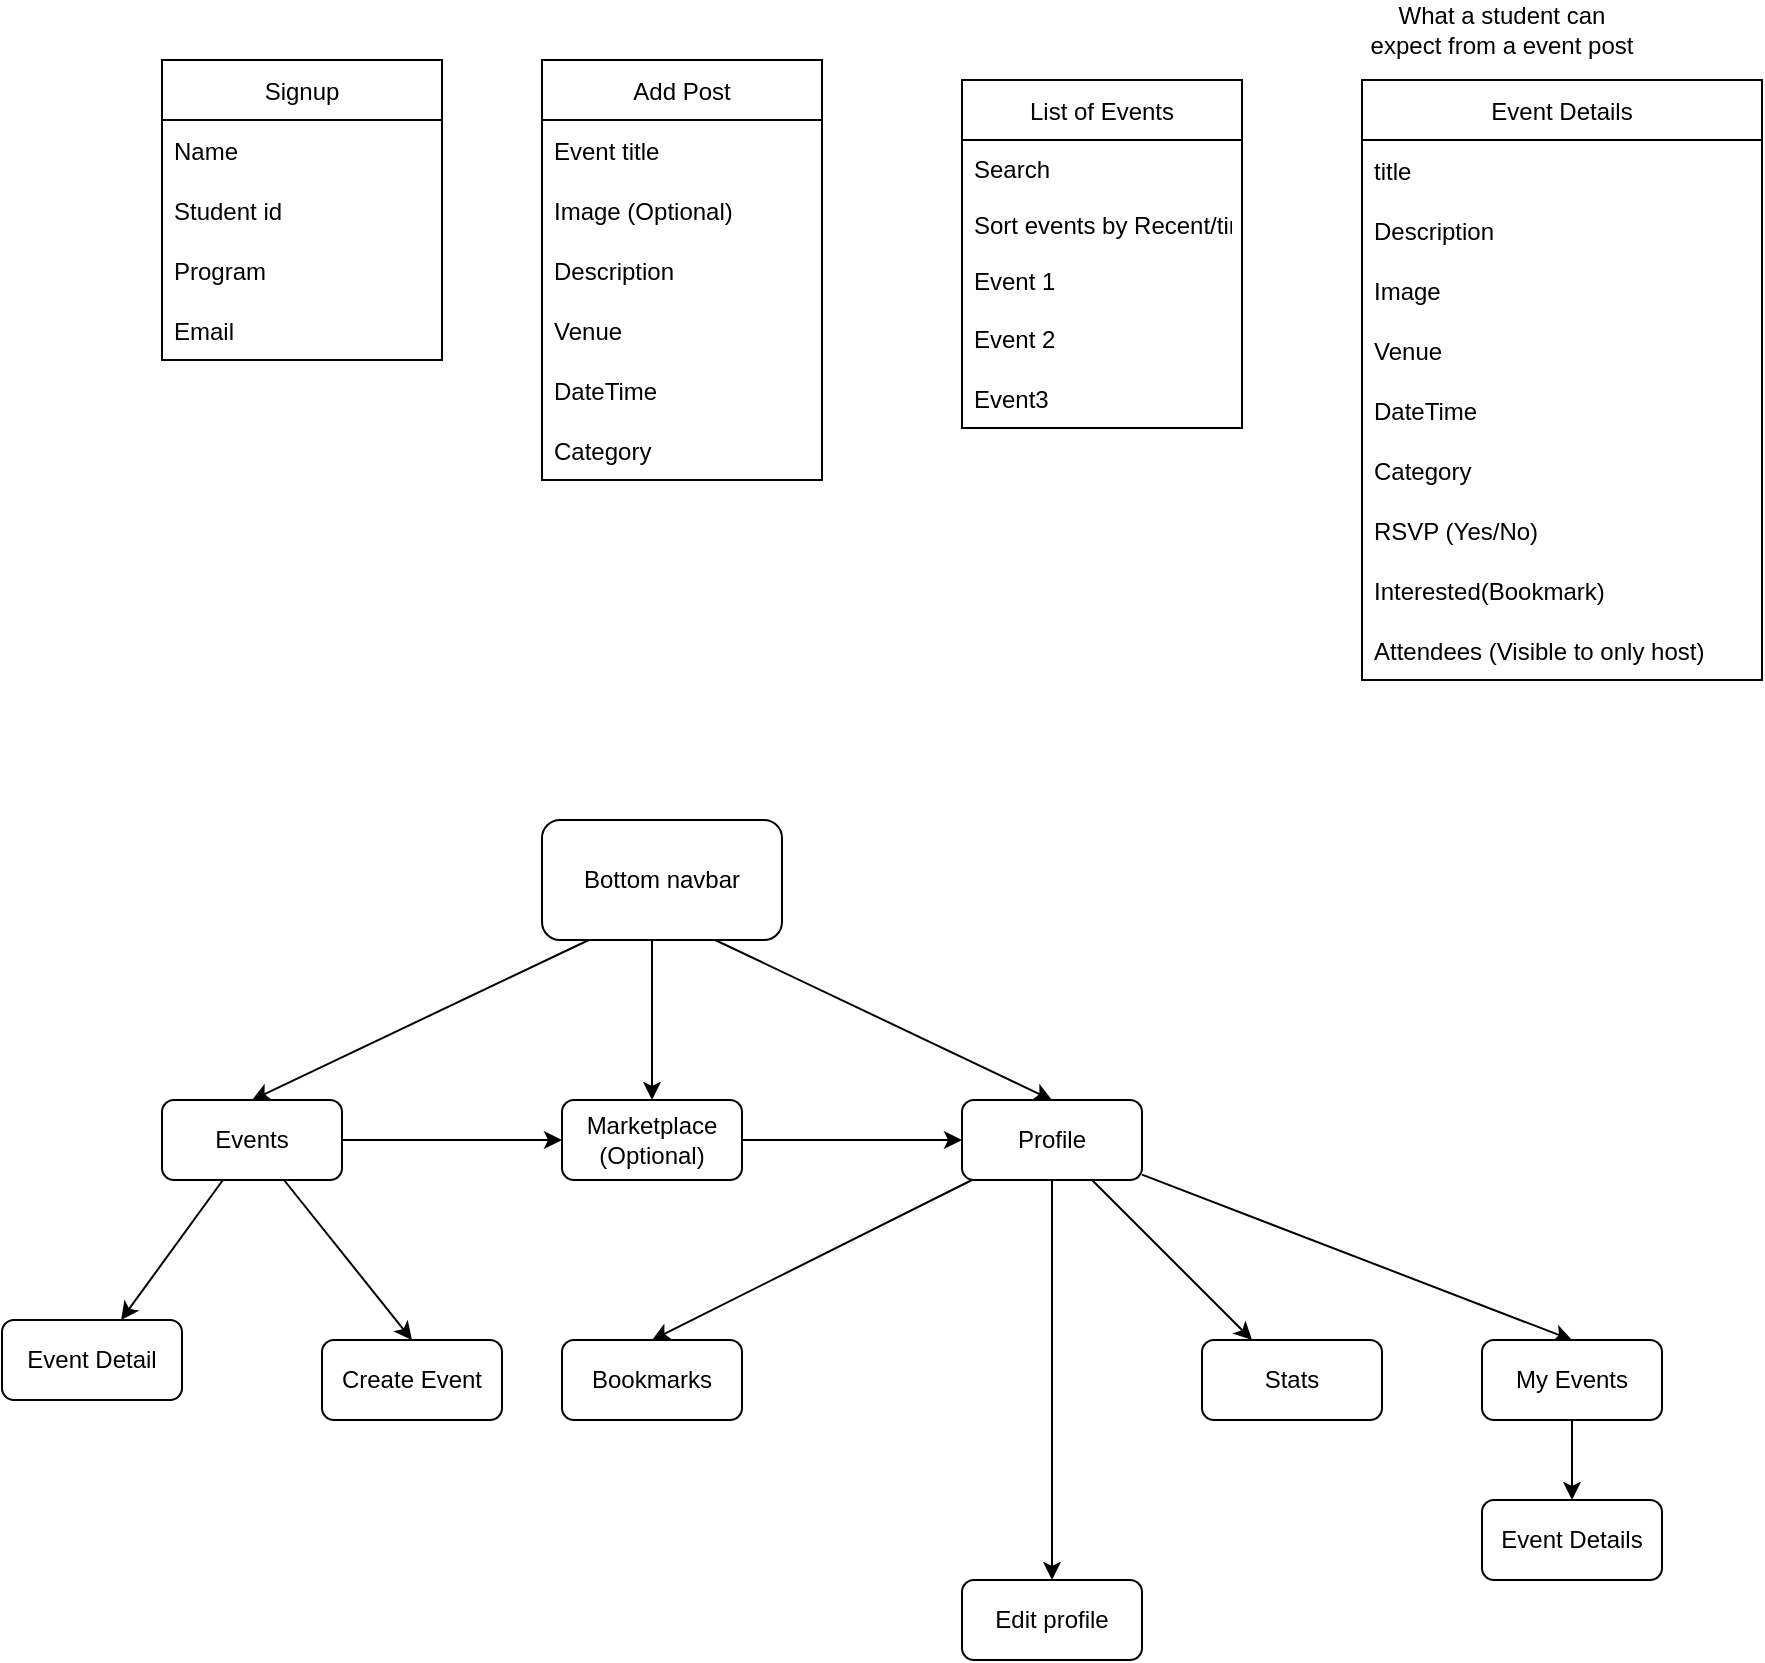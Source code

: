 <mxfile>
    <diagram id="WZWgRQ6d6za5VYxM8k4h" name="Page-1">
        <mxGraphModel dx="1906" dy="1700" grid="1" gridSize="10" guides="1" tooltips="1" connect="1" arrows="1" fold="1" page="1" pageScale="1" pageWidth="850" pageHeight="1100" math="0" shadow="0">
            <root>
                <mxCell id="0"/>
                <mxCell id="1" parent="0"/>
                <mxCell id="7" value="Signup" style="swimlane;fontStyle=0;childLayout=stackLayout;horizontal=1;startSize=30;horizontalStack=0;resizeParent=1;resizeParentMax=0;resizeLast=0;collapsible=1;marginBottom=0;" parent="1" vertex="1">
                    <mxGeometry x="40" width="140" height="150" as="geometry"/>
                </mxCell>
                <mxCell id="8" value="Name" style="text;strokeColor=none;fillColor=none;align=left;verticalAlign=middle;spacingLeft=4;spacingRight=4;overflow=hidden;points=[[0,0.5],[1,0.5]];portConstraint=eastwest;rotatable=0;" parent="7" vertex="1">
                    <mxGeometry y="30" width="140" height="30" as="geometry"/>
                </mxCell>
                <mxCell id="9" value="Student id" style="text;strokeColor=none;fillColor=none;align=left;verticalAlign=middle;spacingLeft=4;spacingRight=4;overflow=hidden;points=[[0,0.5],[1,0.5]];portConstraint=eastwest;rotatable=0;" parent="7" vertex="1">
                    <mxGeometry y="60" width="140" height="30" as="geometry"/>
                </mxCell>
                <mxCell id="10" value="Program" style="text;strokeColor=none;fillColor=none;align=left;verticalAlign=middle;spacingLeft=4;spacingRight=4;overflow=hidden;points=[[0,0.5],[1,0.5]];portConstraint=eastwest;rotatable=0;" parent="7" vertex="1">
                    <mxGeometry y="90" width="140" height="30" as="geometry"/>
                </mxCell>
                <mxCell id="11" value="Email" style="text;strokeColor=none;fillColor=none;align=left;verticalAlign=middle;spacingLeft=4;spacingRight=4;overflow=hidden;points=[[0,0.5],[1,0.5]];portConstraint=eastwest;rotatable=0;" parent="7" vertex="1">
                    <mxGeometry y="120" width="140" height="30" as="geometry"/>
                </mxCell>
                <mxCell id="12" value="Add Post" style="swimlane;fontStyle=0;childLayout=stackLayout;horizontal=1;startSize=30;horizontalStack=0;resizeParent=1;resizeParentMax=0;resizeLast=0;collapsible=1;marginBottom=0;" parent="1" vertex="1">
                    <mxGeometry x="230" width="140" height="210" as="geometry"/>
                </mxCell>
                <mxCell id="13" value="Event title" style="text;strokeColor=none;fillColor=none;align=left;verticalAlign=middle;spacingLeft=4;spacingRight=4;overflow=hidden;points=[[0,0.5],[1,0.5]];portConstraint=eastwest;rotatable=0;" parent="12" vertex="1">
                    <mxGeometry y="30" width="140" height="30" as="geometry"/>
                </mxCell>
                <mxCell id="26" value="Image (Optional)" style="text;strokeColor=none;fillColor=none;align=left;verticalAlign=middle;spacingLeft=4;spacingRight=4;overflow=hidden;points=[[0,0.5],[1,0.5]];portConstraint=eastwest;rotatable=0;" parent="12" vertex="1">
                    <mxGeometry y="60" width="140" height="30" as="geometry"/>
                </mxCell>
                <mxCell id="14" value="Description" style="text;strokeColor=none;fillColor=none;align=left;verticalAlign=middle;spacingLeft=4;spacingRight=4;overflow=hidden;points=[[0,0.5],[1,0.5]];portConstraint=eastwest;rotatable=0;" parent="12" vertex="1">
                    <mxGeometry y="90" width="140" height="30" as="geometry"/>
                </mxCell>
                <mxCell id="16" value="Venue" style="text;strokeColor=none;fillColor=none;align=left;verticalAlign=middle;spacingLeft=4;spacingRight=4;overflow=hidden;points=[[0,0.5],[1,0.5]];portConstraint=eastwest;rotatable=0;" parent="12" vertex="1">
                    <mxGeometry y="120" width="140" height="30" as="geometry"/>
                </mxCell>
                <mxCell id="15" value="DateTime" style="text;strokeColor=none;fillColor=none;align=left;verticalAlign=middle;spacingLeft=4;spacingRight=4;overflow=hidden;points=[[0,0.5],[1,0.5]];portConstraint=eastwest;rotatable=0;" parent="12" vertex="1">
                    <mxGeometry y="150" width="140" height="30" as="geometry"/>
                </mxCell>
                <mxCell id="30" value="Category" style="text;strokeColor=none;fillColor=none;align=left;verticalAlign=middle;spacingLeft=4;spacingRight=4;overflow=hidden;points=[[0,0.5],[1,0.5]];portConstraint=eastwest;rotatable=0;" parent="12" vertex="1">
                    <mxGeometry y="180" width="140" height="30" as="geometry"/>
                </mxCell>
                <mxCell id="17" value="List of Events" style="swimlane;fontStyle=0;childLayout=stackLayout;horizontal=1;startSize=30;horizontalStack=0;resizeParent=1;resizeParentMax=0;resizeLast=0;collapsible=1;marginBottom=0;" parent="1" vertex="1">
                    <mxGeometry x="440" y="10" width="140" height="174" as="geometry"/>
                </mxCell>
                <mxCell id="36" value="Search" style="text;strokeColor=none;fillColor=none;align=left;verticalAlign=middle;spacingLeft=4;spacingRight=4;overflow=hidden;points=[[0,0.5],[1,0.5]];portConstraint=eastwest;rotatable=0;" parent="17" vertex="1">
                    <mxGeometry y="30" width="140" height="28" as="geometry"/>
                </mxCell>
                <mxCell id="35" value="Sort events by Recent/time" style="text;strokeColor=none;fillColor=none;align=left;verticalAlign=middle;spacingLeft=4;spacingRight=4;overflow=hidden;points=[[0,0.5],[1,0.5]];portConstraint=eastwest;rotatable=0;" parent="17" vertex="1">
                    <mxGeometry y="58" width="140" height="28" as="geometry"/>
                </mxCell>
                <mxCell id="18" value="Event 1" style="text;strokeColor=none;fillColor=none;align=left;verticalAlign=middle;spacingLeft=4;spacingRight=4;overflow=hidden;points=[[0,0.5],[1,0.5]];portConstraint=eastwest;rotatable=0;" parent="17" vertex="1">
                    <mxGeometry y="86" width="140" height="28" as="geometry"/>
                </mxCell>
                <mxCell id="19" value="Event 2" style="text;strokeColor=none;fillColor=none;align=left;verticalAlign=middle;spacingLeft=4;spacingRight=4;overflow=hidden;points=[[0,0.5],[1,0.5]];portConstraint=eastwest;rotatable=0;" parent="17" vertex="1">
                    <mxGeometry y="114" width="140" height="30" as="geometry"/>
                </mxCell>
                <mxCell id="20" value="Event3" style="text;strokeColor=none;fillColor=none;align=left;verticalAlign=middle;spacingLeft=4;spacingRight=4;overflow=hidden;points=[[0,0.5],[1,0.5]];portConstraint=eastwest;rotatable=0;" parent="17" vertex="1">
                    <mxGeometry y="144" width="140" height="30" as="geometry"/>
                </mxCell>
                <mxCell id="22" value="Event Details" style="swimlane;fontStyle=0;childLayout=stackLayout;horizontal=1;startSize=30;horizontalStack=0;resizeParent=1;resizeParentMax=0;resizeLast=0;collapsible=1;marginBottom=0;" parent="1" vertex="1">
                    <mxGeometry x="640" y="10" width="200" height="300" as="geometry"/>
                </mxCell>
                <mxCell id="23" value="title" style="text;strokeColor=none;fillColor=none;align=left;verticalAlign=middle;spacingLeft=4;spacingRight=4;overflow=hidden;points=[[0,0.5],[1,0.5]];portConstraint=eastwest;rotatable=0;" parent="22" vertex="1">
                    <mxGeometry y="30" width="200" height="30" as="geometry"/>
                </mxCell>
                <mxCell id="24" value="Description" style="text;strokeColor=none;fillColor=none;align=left;verticalAlign=middle;spacingLeft=4;spacingRight=4;overflow=hidden;points=[[0,0.5],[1,0.5]];portConstraint=eastwest;rotatable=0;" parent="22" vertex="1">
                    <mxGeometry y="60" width="200" height="30" as="geometry"/>
                </mxCell>
                <mxCell id="25" value="Image" style="text;strokeColor=none;fillColor=none;align=left;verticalAlign=middle;spacingLeft=4;spacingRight=4;overflow=hidden;points=[[0,0.5],[1,0.5]];portConstraint=eastwest;rotatable=0;" parent="22" vertex="1">
                    <mxGeometry y="90" width="200" height="30" as="geometry"/>
                </mxCell>
                <mxCell id="29" value="Venue" style="text;strokeColor=none;fillColor=none;align=left;verticalAlign=middle;spacingLeft=4;spacingRight=4;overflow=hidden;points=[[0,0.5],[1,0.5]];portConstraint=eastwest;rotatable=0;" parent="22" vertex="1">
                    <mxGeometry y="120" width="200" height="30" as="geometry"/>
                </mxCell>
                <mxCell id="28" value="DateTime" style="text;strokeColor=none;fillColor=none;align=left;verticalAlign=middle;spacingLeft=4;spacingRight=4;overflow=hidden;points=[[0,0.5],[1,0.5]];portConstraint=eastwest;rotatable=0;" parent="22" vertex="1">
                    <mxGeometry y="150" width="200" height="30" as="geometry"/>
                </mxCell>
                <mxCell id="27" value="Category" style="text;strokeColor=none;fillColor=none;align=left;verticalAlign=middle;spacingLeft=4;spacingRight=4;overflow=hidden;points=[[0,0.5],[1,0.5]];portConstraint=eastwest;rotatable=0;" parent="22" vertex="1">
                    <mxGeometry y="180" width="200" height="30" as="geometry"/>
                </mxCell>
                <mxCell id="31" value="RSVP (Yes/No)" style="text;strokeColor=none;fillColor=none;align=left;verticalAlign=middle;spacingLeft=4;spacingRight=4;overflow=hidden;points=[[0,0.5],[1,0.5]];portConstraint=eastwest;rotatable=0;" parent="22" vertex="1">
                    <mxGeometry y="210" width="200" height="30" as="geometry"/>
                </mxCell>
                <mxCell id="32" value="Interested(Bookmark)" style="text;strokeColor=none;fillColor=none;align=left;verticalAlign=middle;spacingLeft=4;spacingRight=4;overflow=hidden;points=[[0,0.5],[1,0.5]];portConstraint=eastwest;rotatable=0;" parent="22" vertex="1">
                    <mxGeometry y="240" width="200" height="30" as="geometry"/>
                </mxCell>
                <mxCell id="65" value="Attendees (Visible to only host)" style="text;strokeColor=none;fillColor=none;align=left;verticalAlign=middle;spacingLeft=4;spacingRight=4;overflow=hidden;points=[[0,0.5],[1,0.5]];portConstraint=eastwest;rotatable=0;" parent="22" vertex="1">
                    <mxGeometry y="270" width="200" height="30" as="geometry"/>
                </mxCell>
                <mxCell id="33" value="What a student can expect from a event post" style="text;html=1;strokeColor=none;fillColor=none;align=center;verticalAlign=middle;whiteSpace=wrap;rounded=0;" parent="1" vertex="1">
                    <mxGeometry x="640" y="-30" width="140" height="30" as="geometry"/>
                </mxCell>
                <mxCell id="50" style="edgeStyle=none;html=1;entryX=0.5;entryY=0;entryDx=0;entryDy=0;" parent="1" target="38" edge="1">
                    <mxGeometry relative="1" as="geometry">
                        <mxPoint x="253.421" y="440" as="sourcePoint"/>
                    </mxGeometry>
                </mxCell>
                <mxCell id="51" value="" style="edgeStyle=none;html=1;" parent="1" target="41" edge="1">
                    <mxGeometry relative="1" as="geometry">
                        <mxPoint x="285" y="440" as="sourcePoint"/>
                    </mxGeometry>
                </mxCell>
                <mxCell id="52" style="edgeStyle=none;html=1;entryX=0.5;entryY=0;entryDx=0;entryDy=0;" parent="1" target="40" edge="1">
                    <mxGeometry relative="1" as="geometry">
                        <mxPoint x="316.579" y="440" as="sourcePoint"/>
                    </mxGeometry>
                </mxCell>
                <mxCell id="47" value="" style="edgeStyle=none;html=1;" parent="1" source="38" target="46" edge="1">
                    <mxGeometry relative="1" as="geometry"/>
                </mxCell>
                <mxCell id="48" style="edgeStyle=none;html=1;" parent="1" source="38" target="41" edge="1">
                    <mxGeometry relative="1" as="geometry"/>
                </mxCell>
                <mxCell id="57" style="edgeStyle=none;html=1;entryX=0.5;entryY=0;entryDx=0;entryDy=0;" parent="1" source="38" target="56" edge="1">
                    <mxGeometry relative="1" as="geometry"/>
                </mxCell>
                <mxCell id="38" value="Events" style="rounded=1;whiteSpace=wrap;html=1;" parent="1" vertex="1">
                    <mxGeometry x="40" y="520" width="90" height="40" as="geometry"/>
                </mxCell>
                <mxCell id="44" style="edgeStyle=none;html=1;entryX=0.5;entryY=0;entryDx=0;entryDy=0;" parent="1" source="40" target="43" edge="1">
                    <mxGeometry relative="1" as="geometry"/>
                </mxCell>
                <mxCell id="45" style="edgeStyle=none;html=1;" parent="1" source="40" target="42" edge="1">
                    <mxGeometry relative="1" as="geometry"/>
                </mxCell>
                <mxCell id="60" style="edgeStyle=none;html=1;entryX=0.5;entryY=0;entryDx=0;entryDy=0;" parent="1" source="40" target="59" edge="1">
                    <mxGeometry relative="1" as="geometry"/>
                </mxCell>
                <mxCell id="62" style="edgeStyle=none;html=1;" parent="1" source="40" target="61" edge="1">
                    <mxGeometry relative="1" as="geometry"/>
                </mxCell>
                <mxCell id="40" value="Profile" style="rounded=1;whiteSpace=wrap;html=1;" parent="1" vertex="1">
                    <mxGeometry x="440" y="520" width="90" height="40" as="geometry"/>
                </mxCell>
                <mxCell id="49" style="edgeStyle=none;html=1;" parent="1" source="41" target="40" edge="1">
                    <mxGeometry relative="1" as="geometry"/>
                </mxCell>
                <mxCell id="41" value="Marketplace (Optional)" style="rounded=1;whiteSpace=wrap;html=1;" parent="1" vertex="1">
                    <mxGeometry x="240" y="520" width="90" height="40" as="geometry"/>
                </mxCell>
                <mxCell id="42" value="Edit profile" style="rounded=1;whiteSpace=wrap;html=1;" parent="1" vertex="1">
                    <mxGeometry x="440" y="760" width="90" height="40" as="geometry"/>
                </mxCell>
                <mxCell id="43" value="Bookmarks" style="rounded=1;whiteSpace=wrap;html=1;" parent="1" vertex="1">
                    <mxGeometry x="240" y="640" width="90" height="40" as="geometry"/>
                </mxCell>
                <mxCell id="46" value="Event Detail&lt;br&gt;" style="rounded=1;whiteSpace=wrap;html=1;" parent="1" vertex="1">
                    <mxGeometry x="-40" y="630" width="90" height="40" as="geometry"/>
                </mxCell>
                <mxCell id="54" value="&lt;span&gt;Bottom navbar&lt;/span&gt;" style="rounded=1;whiteSpace=wrap;html=1;" parent="1" vertex="1">
                    <mxGeometry x="230" y="380" width="120" height="60" as="geometry"/>
                </mxCell>
                <mxCell id="56" value="Create Event" style="rounded=1;whiteSpace=wrap;html=1;" parent="1" vertex="1">
                    <mxGeometry x="120" y="640" width="90" height="40" as="geometry"/>
                </mxCell>
                <mxCell id="64" value="" style="edgeStyle=none;html=1;" parent="1" source="59" target="63" edge="1">
                    <mxGeometry relative="1" as="geometry"/>
                </mxCell>
                <mxCell id="59" value="My Events" style="rounded=1;whiteSpace=wrap;html=1;" parent="1" vertex="1">
                    <mxGeometry x="700" y="640" width="90" height="40" as="geometry"/>
                </mxCell>
                <mxCell id="61" value="Stats" style="rounded=1;whiteSpace=wrap;html=1;" parent="1" vertex="1">
                    <mxGeometry x="560" y="640" width="90" height="40" as="geometry"/>
                </mxCell>
                <mxCell id="63" value="Event Details" style="rounded=1;whiteSpace=wrap;html=1;" parent="1" vertex="1">
                    <mxGeometry x="700" y="720" width="90" height="40" as="geometry"/>
                </mxCell>
            </root>
        </mxGraphModel>
    </diagram>
</mxfile>